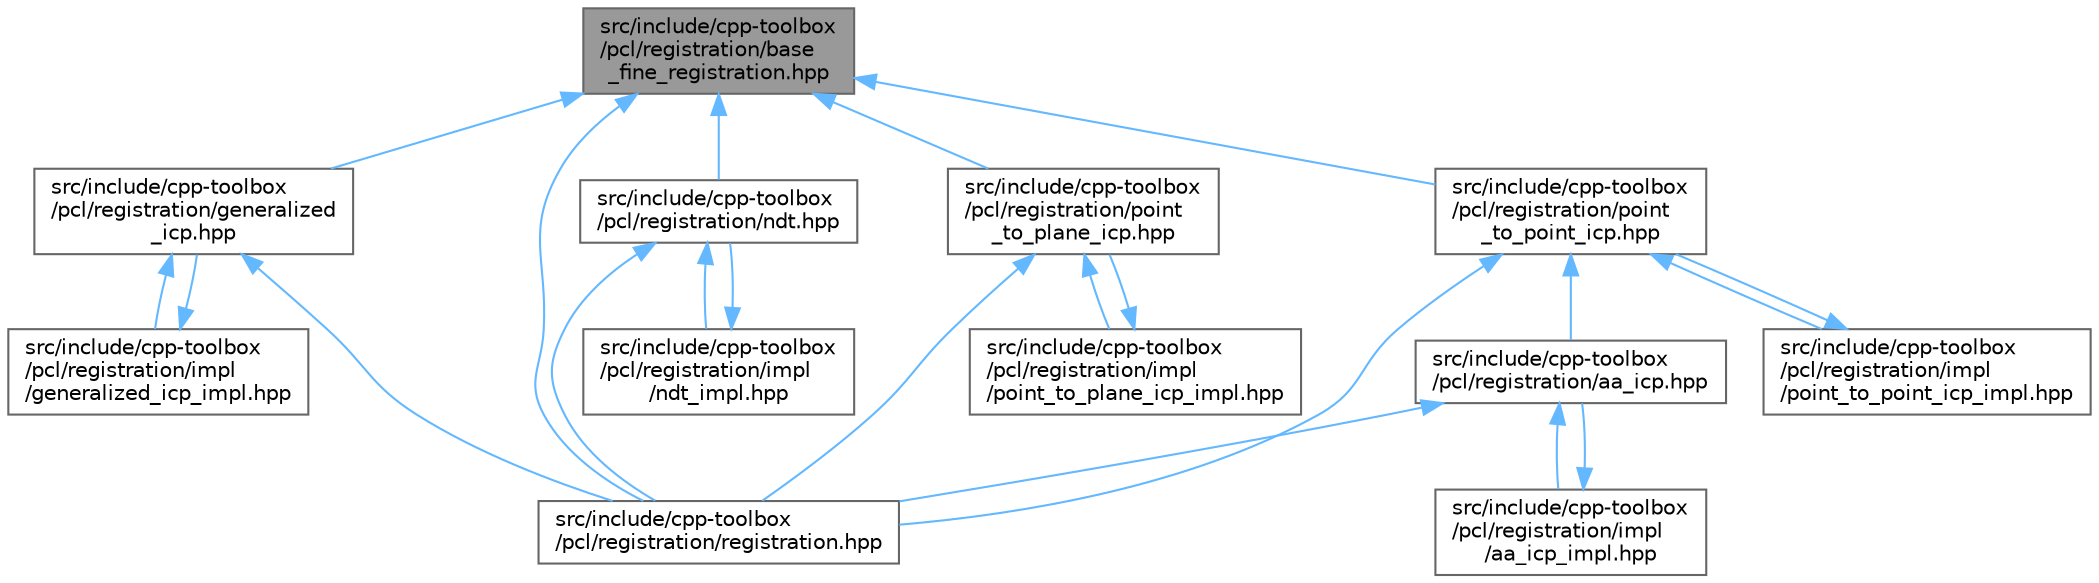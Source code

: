 digraph "src/include/cpp-toolbox/pcl/registration/base_fine_registration.hpp"
{
 // LATEX_PDF_SIZE
  bgcolor="transparent";
  edge [fontname=Helvetica,fontsize=10,labelfontname=Helvetica,labelfontsize=10];
  node [fontname=Helvetica,fontsize=10,shape=box,height=0.2,width=0.4];
  Node1 [id="Node000001",label="src/include/cpp-toolbox\l/pcl/registration/base\l_fine_registration.hpp",height=0.2,width=0.4,color="gray40", fillcolor="grey60", style="filled", fontcolor="black",tooltip=" "];
  Node1 -> Node2 [id="edge1_Node000001_Node000002",dir="back",color="steelblue1",style="solid",tooltip=" "];
  Node2 [id="Node000002",label="src/include/cpp-toolbox\l/pcl/registration/generalized\l_icp.hpp",height=0.2,width=0.4,color="grey40", fillcolor="white", style="filled",URL="$generalized__icp_8hpp.html",tooltip=" "];
  Node2 -> Node3 [id="edge2_Node000002_Node000003",dir="back",color="steelblue1",style="solid",tooltip=" "];
  Node3 [id="Node000003",label="src/include/cpp-toolbox\l/pcl/registration/impl\l/generalized_icp_impl.hpp",height=0.2,width=0.4,color="grey40", fillcolor="white", style="filled",URL="$generalized__icp__impl_8hpp.html",tooltip=" "];
  Node3 -> Node2 [id="edge3_Node000003_Node000002",dir="back",color="steelblue1",style="solid",tooltip=" "];
  Node2 -> Node4 [id="edge4_Node000002_Node000004",dir="back",color="steelblue1",style="solid",tooltip=" "];
  Node4 [id="Node000004",label="src/include/cpp-toolbox\l/pcl/registration/registration.hpp",height=0.2,width=0.4,color="grey40", fillcolor="white", style="filled",URL="$registration_8hpp.html",tooltip="点云配准算法统一导出文件 / Unified export file for point cloud registration algorithms"];
  Node1 -> Node5 [id="edge5_Node000001_Node000005",dir="back",color="steelblue1",style="solid",tooltip=" "];
  Node5 [id="Node000005",label="src/include/cpp-toolbox\l/pcl/registration/ndt.hpp",height=0.2,width=0.4,color="grey40", fillcolor="white", style="filled",URL="$ndt_8hpp.html",tooltip=" "];
  Node5 -> Node6 [id="edge6_Node000005_Node000006",dir="back",color="steelblue1",style="solid",tooltip=" "];
  Node6 [id="Node000006",label="src/include/cpp-toolbox\l/pcl/registration/impl\l/ndt_impl.hpp",height=0.2,width=0.4,color="grey40", fillcolor="white", style="filled",URL="$ndt__impl_8hpp.html",tooltip=" "];
  Node6 -> Node5 [id="edge7_Node000006_Node000005",dir="back",color="steelblue1",style="solid",tooltip=" "];
  Node5 -> Node4 [id="edge8_Node000005_Node000004",dir="back",color="steelblue1",style="solid",tooltip=" "];
  Node1 -> Node7 [id="edge9_Node000001_Node000007",dir="back",color="steelblue1",style="solid",tooltip=" "];
  Node7 [id="Node000007",label="src/include/cpp-toolbox\l/pcl/registration/point\l_to_plane_icp.hpp",height=0.2,width=0.4,color="grey40", fillcolor="white", style="filled",URL="$point__to__plane__icp_8hpp.html",tooltip=" "];
  Node7 -> Node8 [id="edge10_Node000007_Node000008",dir="back",color="steelblue1",style="solid",tooltip=" "];
  Node8 [id="Node000008",label="src/include/cpp-toolbox\l/pcl/registration/impl\l/point_to_plane_icp_impl.hpp",height=0.2,width=0.4,color="grey40", fillcolor="white", style="filled",URL="$point__to__plane__icp__impl_8hpp.html",tooltip=" "];
  Node8 -> Node7 [id="edge11_Node000008_Node000007",dir="back",color="steelblue1",style="solid",tooltip=" "];
  Node7 -> Node4 [id="edge12_Node000007_Node000004",dir="back",color="steelblue1",style="solid",tooltip=" "];
  Node1 -> Node9 [id="edge13_Node000001_Node000009",dir="back",color="steelblue1",style="solid",tooltip=" "];
  Node9 [id="Node000009",label="src/include/cpp-toolbox\l/pcl/registration/point\l_to_point_icp.hpp",height=0.2,width=0.4,color="grey40", fillcolor="white", style="filled",URL="$point__to__point__icp_8hpp.html",tooltip=" "];
  Node9 -> Node10 [id="edge14_Node000009_Node000010",dir="back",color="steelblue1",style="solid",tooltip=" "];
  Node10 [id="Node000010",label="src/include/cpp-toolbox\l/pcl/registration/aa_icp.hpp",height=0.2,width=0.4,color="grey40", fillcolor="white", style="filled",URL="$aa__icp_8hpp.html",tooltip=" "];
  Node10 -> Node11 [id="edge15_Node000010_Node000011",dir="back",color="steelblue1",style="solid",tooltip=" "];
  Node11 [id="Node000011",label="src/include/cpp-toolbox\l/pcl/registration/impl\l/aa_icp_impl.hpp",height=0.2,width=0.4,color="grey40", fillcolor="white", style="filled",URL="$aa__icp__impl_8hpp.html",tooltip=" "];
  Node11 -> Node10 [id="edge16_Node000011_Node000010",dir="back",color="steelblue1",style="solid",tooltip=" "];
  Node10 -> Node4 [id="edge17_Node000010_Node000004",dir="back",color="steelblue1",style="solid",tooltip=" "];
  Node9 -> Node12 [id="edge18_Node000009_Node000012",dir="back",color="steelblue1",style="solid",tooltip=" "];
  Node12 [id="Node000012",label="src/include/cpp-toolbox\l/pcl/registration/impl\l/point_to_point_icp_impl.hpp",height=0.2,width=0.4,color="grey40", fillcolor="white", style="filled",URL="$point__to__point__icp__impl_8hpp.html",tooltip=" "];
  Node12 -> Node9 [id="edge19_Node000012_Node000009",dir="back",color="steelblue1",style="solid",tooltip=" "];
  Node9 -> Node4 [id="edge20_Node000009_Node000004",dir="back",color="steelblue1",style="solid",tooltip=" "];
  Node1 -> Node4 [id="edge21_Node000001_Node000004",dir="back",color="steelblue1",style="solid",tooltip=" "];
}
